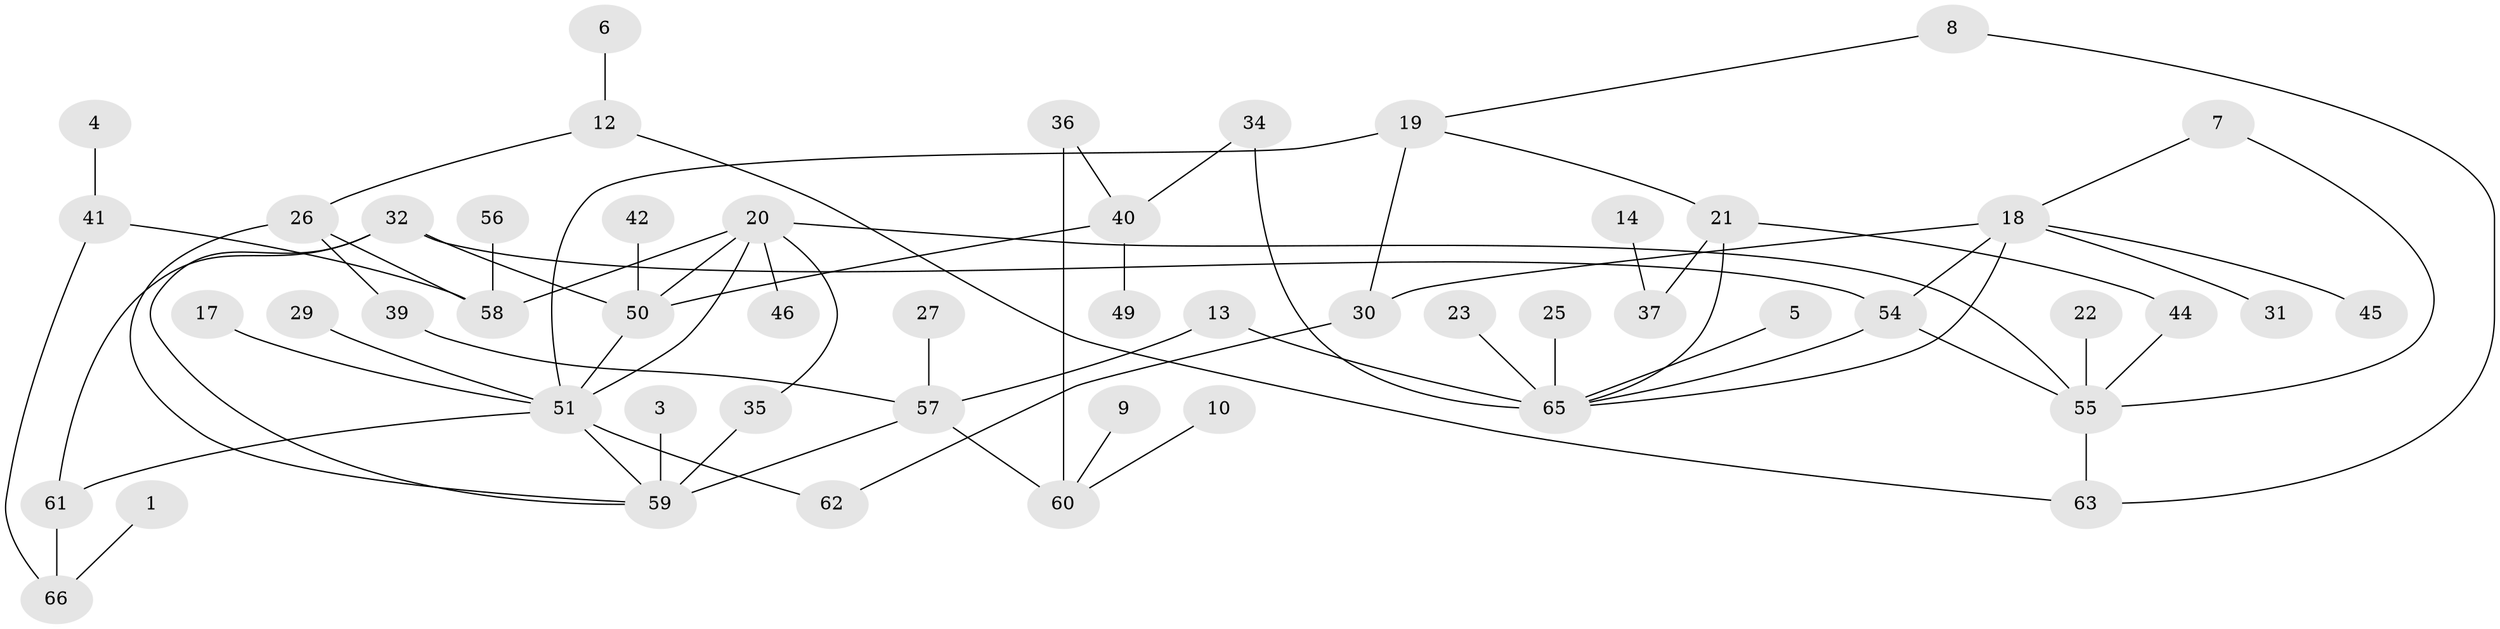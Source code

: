 // original degree distribution, {2: 0.2748091603053435, 1: 0.2900763358778626, 7: 0.007633587786259542, 5: 0.03816793893129771, 3: 0.183206106870229, 0: 0.08396946564885496, 4: 0.10687022900763359, 6: 0.015267175572519083}
// Generated by graph-tools (version 1.1) at 2025/25/03/09/25 03:25:15]
// undirected, 52 vertices, 70 edges
graph export_dot {
graph [start="1"]
  node [color=gray90,style=filled];
  1;
  3;
  4;
  5;
  6;
  7;
  8;
  9;
  10;
  12;
  13;
  14;
  17;
  18;
  19;
  20;
  21;
  22;
  23;
  25;
  26;
  27;
  29;
  30;
  31;
  32;
  34;
  35;
  36;
  37;
  39;
  40;
  41;
  42;
  44;
  45;
  46;
  49;
  50;
  51;
  54;
  55;
  56;
  57;
  58;
  59;
  60;
  61;
  62;
  63;
  65;
  66;
  1 -- 66 [weight=1.0];
  3 -- 59 [weight=1.0];
  4 -- 41 [weight=1.0];
  5 -- 65 [weight=1.0];
  6 -- 12 [weight=1.0];
  7 -- 18 [weight=1.0];
  7 -- 55 [weight=1.0];
  8 -- 19 [weight=1.0];
  8 -- 63 [weight=1.0];
  9 -- 60 [weight=1.0];
  10 -- 60 [weight=1.0];
  12 -- 26 [weight=1.0];
  12 -- 63 [weight=1.0];
  13 -- 57 [weight=1.0];
  13 -- 65 [weight=2.0];
  14 -- 37 [weight=1.0];
  17 -- 51 [weight=1.0];
  18 -- 30 [weight=1.0];
  18 -- 31 [weight=1.0];
  18 -- 45 [weight=1.0];
  18 -- 54 [weight=2.0];
  18 -- 65 [weight=1.0];
  19 -- 21 [weight=1.0];
  19 -- 30 [weight=1.0];
  19 -- 51 [weight=1.0];
  20 -- 35 [weight=1.0];
  20 -- 46 [weight=1.0];
  20 -- 50 [weight=1.0];
  20 -- 51 [weight=1.0];
  20 -- 55 [weight=1.0];
  20 -- 58 [weight=1.0];
  21 -- 37 [weight=1.0];
  21 -- 44 [weight=1.0];
  21 -- 65 [weight=1.0];
  22 -- 55 [weight=1.0];
  23 -- 65 [weight=1.0];
  25 -- 65 [weight=1.0];
  26 -- 39 [weight=1.0];
  26 -- 58 [weight=2.0];
  26 -- 59 [weight=1.0];
  27 -- 57 [weight=1.0];
  29 -- 51 [weight=1.0];
  30 -- 62 [weight=1.0];
  32 -- 50 [weight=1.0];
  32 -- 54 [weight=1.0];
  32 -- 59 [weight=1.0];
  32 -- 61 [weight=1.0];
  34 -- 40 [weight=1.0];
  34 -- 65 [weight=1.0];
  35 -- 59 [weight=2.0];
  36 -- 40 [weight=1.0];
  36 -- 60 [weight=1.0];
  39 -- 57 [weight=1.0];
  40 -- 49 [weight=1.0];
  40 -- 50 [weight=1.0];
  41 -- 58 [weight=1.0];
  41 -- 66 [weight=1.0];
  42 -- 50 [weight=1.0];
  44 -- 55 [weight=1.0];
  50 -- 51 [weight=1.0];
  51 -- 59 [weight=1.0];
  51 -- 61 [weight=1.0];
  51 -- 62 [weight=1.0];
  54 -- 55 [weight=1.0];
  54 -- 65 [weight=1.0];
  55 -- 63 [weight=1.0];
  56 -- 58 [weight=1.0];
  57 -- 59 [weight=1.0];
  57 -- 60 [weight=1.0];
  61 -- 66 [weight=2.0];
}
